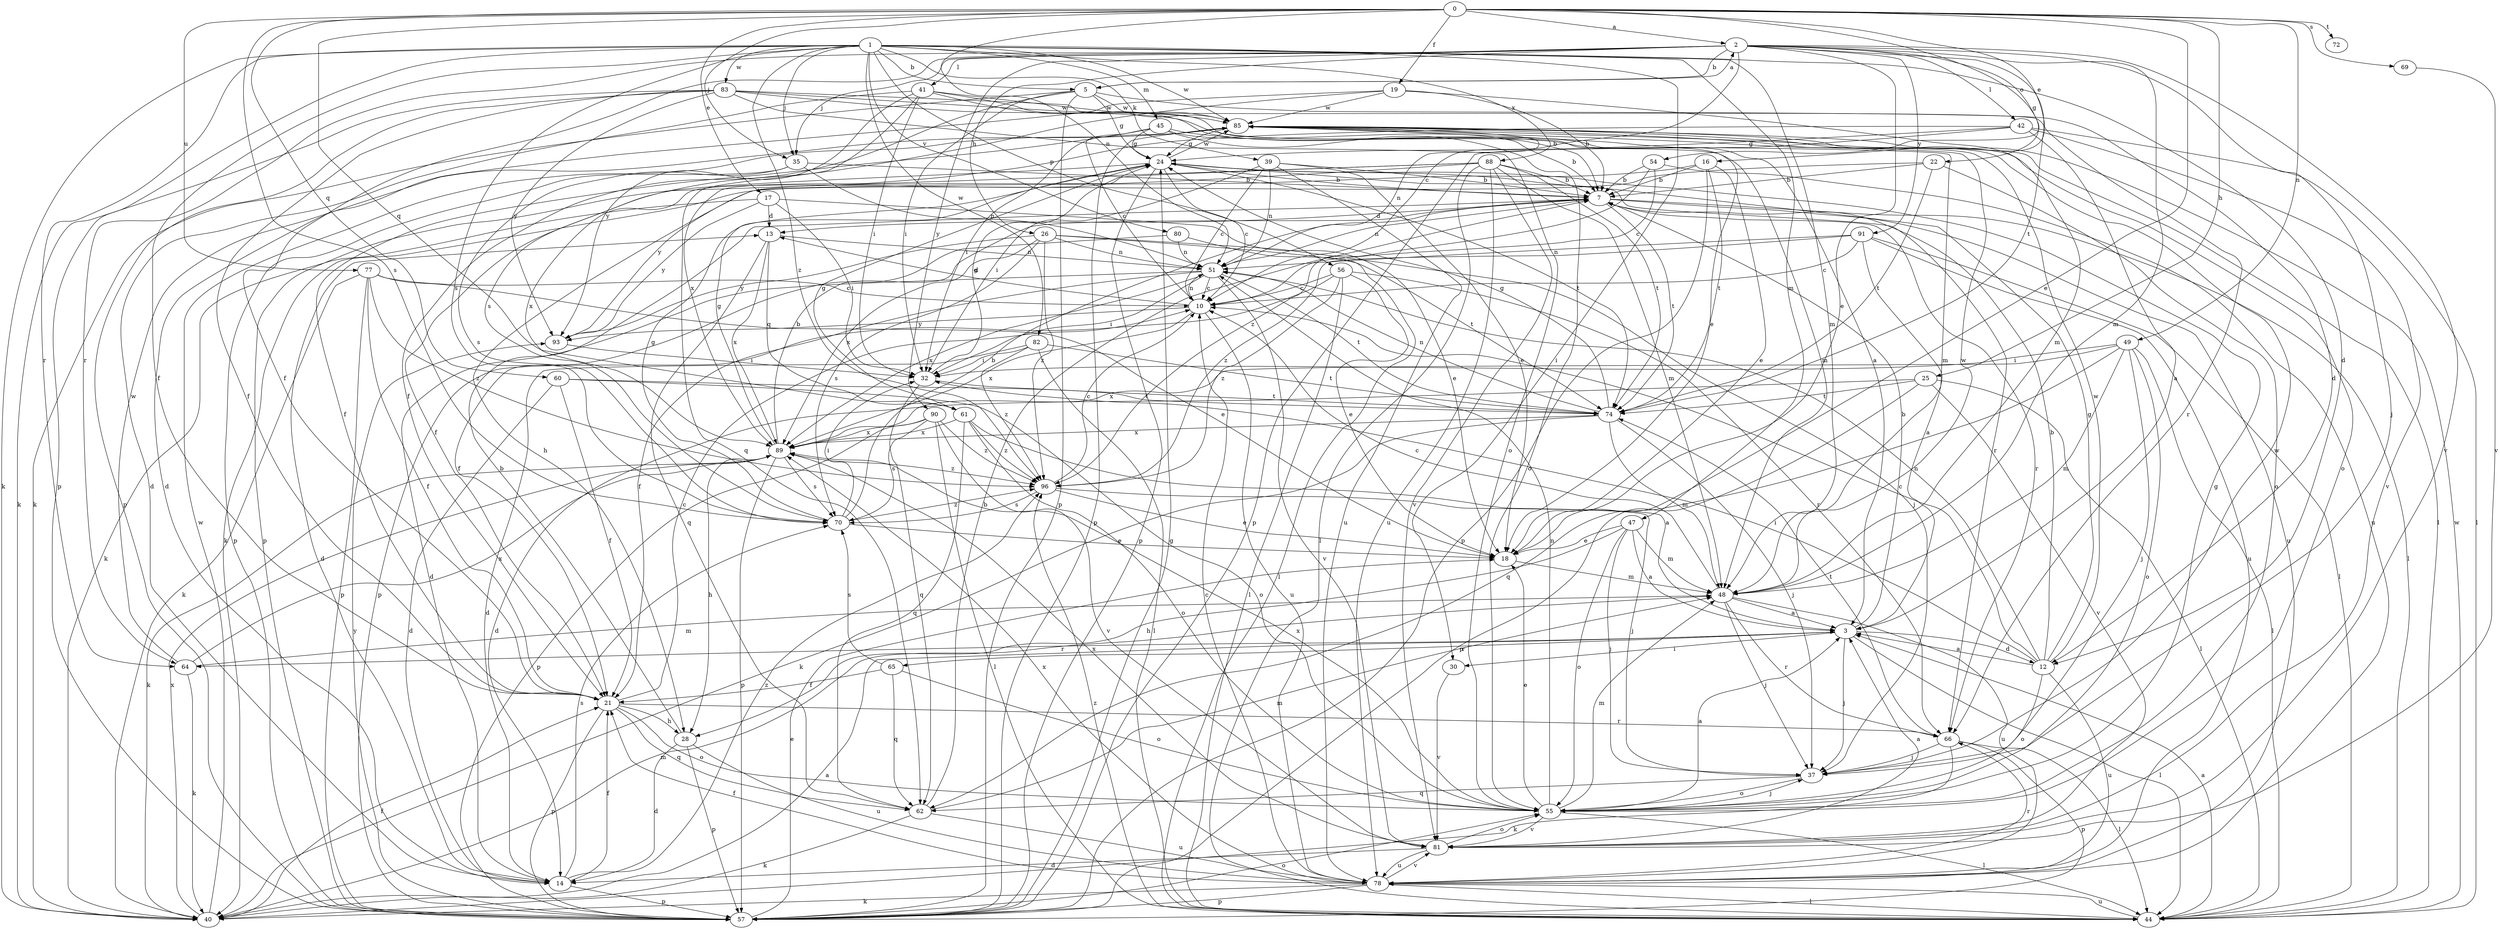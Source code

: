 strict digraph  {
0;
1;
2;
3;
5;
7;
10;
12;
13;
14;
16;
17;
18;
19;
21;
22;
24;
25;
26;
28;
30;
32;
35;
37;
39;
40;
41;
42;
44;
45;
47;
48;
49;
51;
54;
55;
56;
57;
60;
61;
62;
64;
65;
66;
69;
70;
72;
74;
77;
78;
80;
81;
82;
83;
85;
88;
89;
90;
91;
93;
96;
0 -> 2  [label=a];
0 -> 16  [label=e];
0 -> 17  [label=e];
0 -> 18  [label=e];
0 -> 19  [label=f];
0 -> 25  [label=h];
0 -> 35  [label=j];
0 -> 49  [label=n];
0 -> 51  [label=n];
0 -> 54  [label=o];
0 -> 60  [label=q];
0 -> 61  [label=q];
0 -> 69  [label=s];
0 -> 70  [label=s];
0 -> 72  [label=t];
0 -> 77  [label=u];
1 -> 5  [label=b];
1 -> 12  [label=d];
1 -> 21  [label=f];
1 -> 30  [label=i];
1 -> 35  [label=j];
1 -> 39  [label=k];
1 -> 40  [label=k];
1 -> 45  [label=m];
1 -> 47  [label=m];
1 -> 48  [label=m];
1 -> 56  [label=p];
1 -> 57  [label=p];
1 -> 64  [label=r];
1 -> 70  [label=s];
1 -> 80  [label=v];
1 -> 82  [label=w];
1 -> 83  [label=w];
1 -> 85  [label=w];
1 -> 88  [label=x];
1 -> 96  [label=z];
2 -> 5  [label=b];
2 -> 10  [label=c];
2 -> 18  [label=e];
2 -> 21  [label=f];
2 -> 22  [label=g];
2 -> 26  [label=h];
2 -> 35  [label=j];
2 -> 37  [label=j];
2 -> 41  [label=l];
2 -> 42  [label=l];
2 -> 48  [label=m];
2 -> 64  [label=r];
2 -> 74  [label=t];
2 -> 81  [label=v];
2 -> 90  [label=y];
2 -> 91  [label=y];
3 -> 7  [label=b];
3 -> 12  [label=d];
3 -> 30  [label=i];
3 -> 37  [label=j];
3 -> 44  [label=l];
3 -> 64  [label=r];
3 -> 65  [label=r];
5 -> 2  [label=a];
5 -> 12  [label=d];
5 -> 21  [label=f];
5 -> 24  [label=g];
5 -> 32  [label=i];
5 -> 40  [label=k];
5 -> 57  [label=p];
5 -> 85  [label=w];
7 -> 13  [label=d];
7 -> 44  [label=l];
7 -> 51  [label=n];
7 -> 66  [label=r];
7 -> 74  [label=t];
7 -> 78  [label=u];
10 -> 13  [label=d];
10 -> 51  [label=n];
10 -> 78  [label=u];
10 -> 89  [label=x];
10 -> 93  [label=y];
12 -> 3  [label=a];
12 -> 7  [label=b];
12 -> 10  [label=c];
12 -> 24  [label=g];
12 -> 32  [label=i];
12 -> 51  [label=n];
12 -> 55  [label=o];
12 -> 78  [label=u];
12 -> 85  [label=w];
13 -> 51  [label=n];
13 -> 61  [label=q];
13 -> 62  [label=q];
13 -> 89  [label=x];
14 -> 13  [label=d];
14 -> 21  [label=f];
14 -> 57  [label=p];
14 -> 70  [label=s];
14 -> 96  [label=z];
16 -> 7  [label=b];
16 -> 18  [label=e];
16 -> 28  [label=h];
16 -> 57  [label=p];
16 -> 74  [label=t];
17 -> 13  [label=d];
17 -> 18  [label=e];
17 -> 32  [label=i];
17 -> 40  [label=k];
17 -> 93  [label=y];
18 -> 48  [label=m];
19 -> 7  [label=b];
19 -> 14  [label=d];
19 -> 48  [label=m];
19 -> 70  [label=s];
19 -> 85  [label=w];
21 -> 10  [label=c];
21 -> 28  [label=h];
21 -> 55  [label=o];
21 -> 57  [label=p];
21 -> 62  [label=q];
21 -> 66  [label=r];
22 -> 7  [label=b];
22 -> 40  [label=k];
22 -> 55  [label=o];
22 -> 74  [label=t];
24 -> 7  [label=b];
24 -> 10  [label=c];
24 -> 21  [label=f];
24 -> 57  [label=p];
24 -> 66  [label=r];
24 -> 74  [label=t];
24 -> 85  [label=w];
25 -> 14  [label=d];
25 -> 44  [label=l];
25 -> 57  [label=p];
25 -> 74  [label=t];
25 -> 81  [label=v];
26 -> 37  [label=j];
26 -> 51  [label=n];
26 -> 70  [label=s];
26 -> 74  [label=t];
26 -> 89  [label=x];
26 -> 93  [label=y];
26 -> 96  [label=z];
28 -> 7  [label=b];
28 -> 14  [label=d];
28 -> 57  [label=p];
28 -> 78  [label=u];
30 -> 81  [label=v];
32 -> 24  [label=g];
32 -> 62  [label=q];
32 -> 74  [label=t];
35 -> 7  [label=b];
35 -> 51  [label=n];
35 -> 57  [label=p];
35 -> 70  [label=s];
37 -> 55  [label=o];
37 -> 62  [label=q];
37 -> 85  [label=w];
39 -> 7  [label=b];
39 -> 10  [label=c];
39 -> 18  [label=e];
39 -> 32  [label=i];
39 -> 51  [label=n];
39 -> 78  [label=u];
40 -> 3  [label=a];
40 -> 21  [label=f];
40 -> 48  [label=m];
40 -> 85  [label=w];
40 -> 89  [label=x];
41 -> 7  [label=b];
41 -> 14  [label=d];
41 -> 18  [label=e];
41 -> 32  [label=i];
41 -> 62  [label=q];
41 -> 85  [label=w];
41 -> 93  [label=y];
42 -> 3  [label=a];
42 -> 24  [label=g];
42 -> 44  [label=l];
42 -> 57  [label=p];
42 -> 81  [label=v];
42 -> 89  [label=x];
44 -> 3  [label=a];
44 -> 78  [label=u];
44 -> 85  [label=w];
44 -> 96  [label=z];
45 -> 7  [label=b];
45 -> 10  [label=c];
45 -> 21  [label=f];
45 -> 24  [label=g];
45 -> 48  [label=m];
45 -> 55  [label=o];
47 -> 3  [label=a];
47 -> 18  [label=e];
47 -> 28  [label=h];
47 -> 37  [label=j];
47 -> 48  [label=m];
47 -> 55  [label=o];
48 -> 3  [label=a];
48 -> 10  [label=c];
48 -> 37  [label=j];
48 -> 66  [label=r];
48 -> 78  [label=u];
48 -> 85  [label=w];
49 -> 32  [label=i];
49 -> 37  [label=j];
49 -> 44  [label=l];
49 -> 48  [label=m];
49 -> 55  [label=o];
49 -> 62  [label=q];
49 -> 89  [label=x];
51 -> 10  [label=c];
51 -> 14  [label=d];
51 -> 21  [label=f];
51 -> 32  [label=i];
51 -> 74  [label=t];
51 -> 81  [label=v];
51 -> 89  [label=x];
54 -> 7  [label=b];
54 -> 10  [label=c];
54 -> 78  [label=u];
54 -> 96  [label=z];
55 -> 3  [label=a];
55 -> 18  [label=e];
55 -> 24  [label=g];
55 -> 37  [label=j];
55 -> 44  [label=l];
55 -> 48  [label=m];
55 -> 51  [label=n];
55 -> 81  [label=v];
55 -> 89  [label=x];
56 -> 10  [label=c];
56 -> 18  [label=e];
56 -> 44  [label=l];
56 -> 57  [label=p];
56 -> 66  [label=r];
56 -> 96  [label=z];
57 -> 18  [label=e];
57 -> 24  [label=g];
57 -> 55  [label=o];
57 -> 93  [label=y];
60 -> 14  [label=d];
60 -> 21  [label=f];
60 -> 55  [label=o];
60 -> 74  [label=t];
61 -> 3  [label=a];
61 -> 24  [label=g];
61 -> 55  [label=o];
61 -> 62  [label=q];
61 -> 89  [label=x];
61 -> 96  [label=z];
62 -> 7  [label=b];
62 -> 40  [label=k];
62 -> 48  [label=m];
62 -> 78  [label=u];
64 -> 40  [label=k];
64 -> 48  [label=m];
64 -> 85  [label=w];
64 -> 89  [label=x];
65 -> 21  [label=f];
65 -> 55  [label=o];
65 -> 62  [label=q];
65 -> 70  [label=s];
66 -> 37  [label=j];
66 -> 40  [label=k];
66 -> 44  [label=l];
66 -> 57  [label=p];
66 -> 74  [label=t];
69 -> 81  [label=v];
70 -> 7  [label=b];
70 -> 18  [label=e];
70 -> 24  [label=g];
70 -> 32  [label=i];
70 -> 96  [label=z];
74 -> 24  [label=g];
74 -> 37  [label=j];
74 -> 40  [label=k];
74 -> 48  [label=m];
74 -> 51  [label=n];
74 -> 89  [label=x];
77 -> 10  [label=c];
77 -> 18  [label=e];
77 -> 21  [label=f];
77 -> 40  [label=k];
77 -> 57  [label=p];
77 -> 96  [label=z];
78 -> 10  [label=c];
78 -> 21  [label=f];
78 -> 40  [label=k];
78 -> 44  [label=l];
78 -> 57  [label=p];
78 -> 66  [label=r];
78 -> 81  [label=v];
78 -> 89  [label=x];
80 -> 21  [label=f];
80 -> 44  [label=l];
80 -> 51  [label=n];
81 -> 3  [label=a];
81 -> 14  [label=d];
81 -> 55  [label=o];
81 -> 78  [label=u];
81 -> 89  [label=x];
82 -> 14  [label=d];
82 -> 32  [label=i];
82 -> 44  [label=l];
82 -> 74  [label=t];
82 -> 96  [label=z];
83 -> 3  [label=a];
83 -> 21  [label=f];
83 -> 40  [label=k];
83 -> 55  [label=o];
83 -> 57  [label=p];
83 -> 66  [label=r];
83 -> 85  [label=w];
83 -> 93  [label=y];
85 -> 24  [label=g];
85 -> 32  [label=i];
85 -> 44  [label=l];
85 -> 48  [label=m];
85 -> 51  [label=n];
85 -> 55  [label=o];
85 -> 57  [label=p];
88 -> 7  [label=b];
88 -> 44  [label=l];
88 -> 48  [label=m];
88 -> 57  [label=p];
88 -> 74  [label=t];
88 -> 78  [label=u];
88 -> 81  [label=v];
88 -> 89  [label=x];
88 -> 93  [label=y];
89 -> 7  [label=b];
89 -> 24  [label=g];
89 -> 28  [label=h];
89 -> 40  [label=k];
89 -> 57  [label=p];
89 -> 70  [label=s];
89 -> 96  [label=z];
90 -> 44  [label=l];
90 -> 57  [label=p];
90 -> 70  [label=s];
90 -> 81  [label=v];
90 -> 89  [label=x];
90 -> 96  [label=z];
91 -> 3  [label=a];
91 -> 10  [label=c];
91 -> 44  [label=l];
91 -> 51  [label=n];
91 -> 78  [label=u];
91 -> 96  [label=z];
93 -> 32  [label=i];
96 -> 10  [label=c];
96 -> 18  [label=e];
96 -> 37  [label=j];
96 -> 70  [label=s];
}
